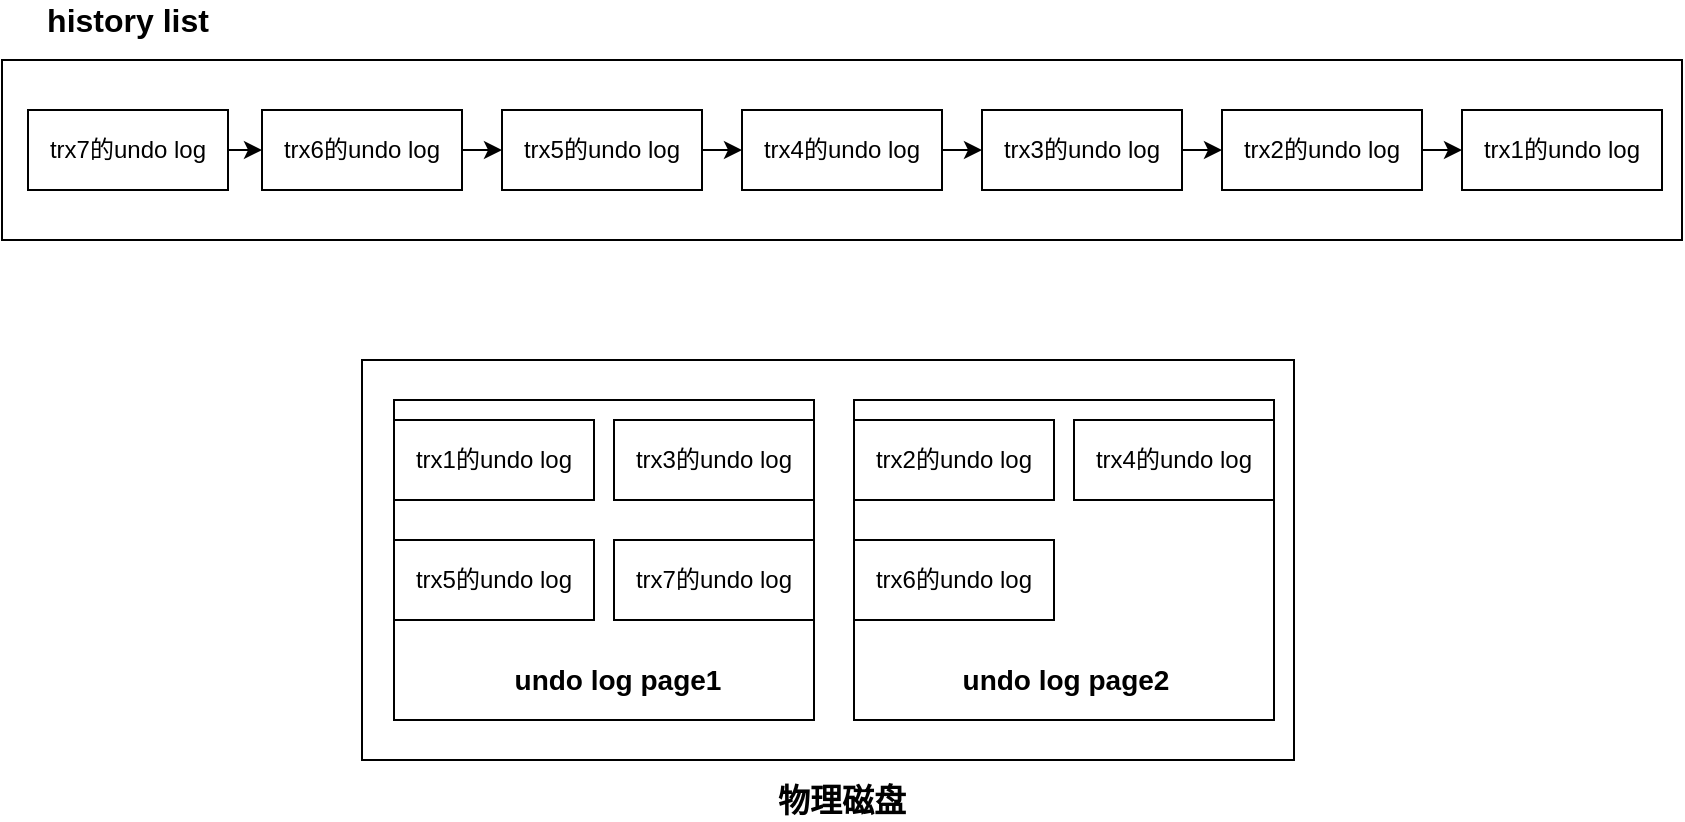 <mxfile version="15.2.7" type="device"><diagram id="pLQKENKh2TyKrff5LB1v" name="第 1 页"><mxGraphModel dx="1851" dy="592" grid="1" gridSize="10" guides="1" tooltips="1" connect="1" arrows="1" fold="1" page="1" pageScale="1" pageWidth="827" pageHeight="1169" math="0" shadow="0"><root><mxCell id="0"/><mxCell id="1" parent="0"/><mxCell id="KuV68kKd_mlsEfI4k_NY-1" value="" style="rounded=0;whiteSpace=wrap;html=1;" vertex="1" parent="1"><mxGeometry x="174" y="230" width="466" height="200" as="geometry"/></mxCell><mxCell id="KuV68kKd_mlsEfI4k_NY-2" value="&lt;b&gt;&lt;font style=&quot;font-size: 16px&quot;&gt;物理磁盘&lt;/font&gt;&lt;/b&gt;" style="text;html=1;strokeColor=none;fillColor=none;align=center;verticalAlign=middle;whiteSpace=wrap;rounded=0;" vertex="1" parent="1"><mxGeometry x="371" y="440" width="86" height="20" as="geometry"/></mxCell><mxCell id="KuV68kKd_mlsEfI4k_NY-3" value="" style="rounded=0;whiteSpace=wrap;html=1;" vertex="1" parent="1"><mxGeometry x="190" y="250" width="210" height="160" as="geometry"/></mxCell><mxCell id="KuV68kKd_mlsEfI4k_NY-4" value="" style="rounded=0;whiteSpace=wrap;html=1;" vertex="1" parent="1"><mxGeometry x="420" y="250" width="210" height="160" as="geometry"/></mxCell><mxCell id="KuV68kKd_mlsEfI4k_NY-5" value="trx1的undo log" style="rounded=0;whiteSpace=wrap;html=1;" vertex="1" parent="1"><mxGeometry x="190" y="260" width="100" height="40" as="geometry"/></mxCell><mxCell id="KuV68kKd_mlsEfI4k_NY-6" value="trx3的undo log" style="rounded=0;whiteSpace=wrap;html=1;" vertex="1" parent="1"><mxGeometry x="300" y="260" width="100" height="40" as="geometry"/></mxCell><mxCell id="KuV68kKd_mlsEfI4k_NY-7" value="trx5的undo log" style="rounded=0;whiteSpace=wrap;html=1;" vertex="1" parent="1"><mxGeometry x="190" y="320" width="100" height="40" as="geometry"/></mxCell><mxCell id="KuV68kKd_mlsEfI4k_NY-8" value="trx7的undo log" style="rounded=0;whiteSpace=wrap;html=1;" vertex="1" parent="1"><mxGeometry x="300" y="320" width="100" height="40" as="geometry"/></mxCell><mxCell id="KuV68kKd_mlsEfI4k_NY-9" value="&lt;b&gt;&lt;font style=&quot;font-size: 14px&quot;&gt;undo log page1&lt;/font&gt;&lt;/b&gt;" style="text;html=1;strokeColor=none;fillColor=none;align=center;verticalAlign=middle;whiteSpace=wrap;rounded=0;" vertex="1" parent="1"><mxGeometry x="233" y="380" width="138" height="20" as="geometry"/></mxCell><mxCell id="KuV68kKd_mlsEfI4k_NY-10" value="&lt;b&gt;&lt;font style=&quot;font-size: 14px&quot;&gt;undo log page2&lt;/font&gt;&lt;/b&gt;" style="text;html=1;strokeColor=none;fillColor=none;align=center;verticalAlign=middle;whiteSpace=wrap;rounded=0;" vertex="1" parent="1"><mxGeometry x="457" y="380" width="138" height="20" as="geometry"/></mxCell><mxCell id="KuV68kKd_mlsEfI4k_NY-11" value="trx2的undo log" style="rounded=0;whiteSpace=wrap;html=1;" vertex="1" parent="1"><mxGeometry x="420" y="260" width="100" height="40" as="geometry"/></mxCell><mxCell id="KuV68kKd_mlsEfI4k_NY-12" value="trx4的undo log" style="rounded=0;whiteSpace=wrap;html=1;" vertex="1" parent="1"><mxGeometry x="530" y="260" width="100" height="40" as="geometry"/></mxCell><mxCell id="KuV68kKd_mlsEfI4k_NY-13" value="trx6的undo log" style="rounded=0;whiteSpace=wrap;html=1;" vertex="1" parent="1"><mxGeometry x="420" y="320" width="100" height="40" as="geometry"/></mxCell><mxCell id="KuV68kKd_mlsEfI4k_NY-14" value="" style="rounded=0;whiteSpace=wrap;html=1;" vertex="1" parent="1"><mxGeometry x="-6" y="80" width="840" height="90" as="geometry"/></mxCell><mxCell id="KuV68kKd_mlsEfI4k_NY-15" value="&lt;b&gt;&lt;font style=&quot;font-size: 16px&quot;&gt;history list&lt;/font&gt;&lt;/b&gt;" style="text;html=1;strokeColor=none;fillColor=none;align=center;verticalAlign=middle;whiteSpace=wrap;rounded=0;" vertex="1" parent="1"><mxGeometry x="14" y="50" width="86" height="20" as="geometry"/></mxCell><mxCell id="KuV68kKd_mlsEfI4k_NY-23" style="edgeStyle=orthogonalEdgeStyle;rounded=0;orthogonalLoop=1;jettySize=auto;html=1;exitX=1;exitY=0.5;exitDx=0;exitDy=0;entryX=0;entryY=0.5;entryDx=0;entryDy=0;" edge="1" parent="1" source="KuV68kKd_mlsEfI4k_NY-16" target="KuV68kKd_mlsEfI4k_NY-17"><mxGeometry relative="1" as="geometry"/></mxCell><mxCell id="KuV68kKd_mlsEfI4k_NY-16" value="trx7的undo log" style="rounded=0;whiteSpace=wrap;html=1;" vertex="1" parent="1"><mxGeometry x="7" y="105" width="100" height="40" as="geometry"/></mxCell><mxCell id="KuV68kKd_mlsEfI4k_NY-24" style="edgeStyle=orthogonalEdgeStyle;rounded=0;orthogonalLoop=1;jettySize=auto;html=1;exitX=1;exitY=0.5;exitDx=0;exitDy=0;entryX=0;entryY=0.5;entryDx=0;entryDy=0;" edge="1" parent="1" source="KuV68kKd_mlsEfI4k_NY-17" target="KuV68kKd_mlsEfI4k_NY-18"><mxGeometry relative="1" as="geometry"/></mxCell><mxCell id="KuV68kKd_mlsEfI4k_NY-17" value="trx6的undo log" style="rounded=0;whiteSpace=wrap;html=1;" vertex="1" parent="1"><mxGeometry x="124" y="105" width="100" height="40" as="geometry"/></mxCell><mxCell id="KuV68kKd_mlsEfI4k_NY-25" style="edgeStyle=orthogonalEdgeStyle;rounded=0;orthogonalLoop=1;jettySize=auto;html=1;exitX=1;exitY=0.5;exitDx=0;exitDy=0;entryX=0;entryY=0.5;entryDx=0;entryDy=0;" edge="1" parent="1" source="KuV68kKd_mlsEfI4k_NY-18" target="KuV68kKd_mlsEfI4k_NY-19"><mxGeometry relative="1" as="geometry"/></mxCell><mxCell id="KuV68kKd_mlsEfI4k_NY-18" value="trx5的undo log" style="rounded=0;whiteSpace=wrap;html=1;" vertex="1" parent="1"><mxGeometry x="244" y="105" width="100" height="40" as="geometry"/></mxCell><mxCell id="KuV68kKd_mlsEfI4k_NY-26" style="edgeStyle=orthogonalEdgeStyle;rounded=0;orthogonalLoop=1;jettySize=auto;html=1;exitX=1;exitY=0.5;exitDx=0;exitDy=0;entryX=0;entryY=0.5;entryDx=0;entryDy=0;" edge="1" parent="1" source="KuV68kKd_mlsEfI4k_NY-19" target="KuV68kKd_mlsEfI4k_NY-20"><mxGeometry relative="1" as="geometry"/></mxCell><mxCell id="KuV68kKd_mlsEfI4k_NY-19" value="trx4的undo log" style="rounded=0;whiteSpace=wrap;html=1;" vertex="1" parent="1"><mxGeometry x="364" y="105" width="100" height="40" as="geometry"/></mxCell><mxCell id="KuV68kKd_mlsEfI4k_NY-27" style="edgeStyle=orthogonalEdgeStyle;rounded=0;orthogonalLoop=1;jettySize=auto;html=1;exitX=1;exitY=0.5;exitDx=0;exitDy=0;entryX=0;entryY=0.5;entryDx=0;entryDy=0;" edge="1" parent="1" source="KuV68kKd_mlsEfI4k_NY-20" target="KuV68kKd_mlsEfI4k_NY-21"><mxGeometry relative="1" as="geometry"/></mxCell><mxCell id="KuV68kKd_mlsEfI4k_NY-20" value="trx3的undo log" style="rounded=0;whiteSpace=wrap;html=1;" vertex="1" parent="1"><mxGeometry x="484" y="105" width="100" height="40" as="geometry"/></mxCell><mxCell id="KuV68kKd_mlsEfI4k_NY-28" style="edgeStyle=orthogonalEdgeStyle;rounded=0;orthogonalLoop=1;jettySize=auto;html=1;exitX=1;exitY=0.5;exitDx=0;exitDy=0;entryX=0;entryY=0.5;entryDx=0;entryDy=0;" edge="1" parent="1" source="KuV68kKd_mlsEfI4k_NY-21" target="KuV68kKd_mlsEfI4k_NY-22"><mxGeometry relative="1" as="geometry"/></mxCell><mxCell id="KuV68kKd_mlsEfI4k_NY-21" value="trx2的undo log" style="rounded=0;whiteSpace=wrap;html=1;" vertex="1" parent="1"><mxGeometry x="604" y="105" width="100" height="40" as="geometry"/></mxCell><mxCell id="KuV68kKd_mlsEfI4k_NY-22" value="trx1的undo log" style="rounded=0;whiteSpace=wrap;html=1;" vertex="1" parent="1"><mxGeometry x="724" y="105" width="100" height="40" as="geometry"/></mxCell></root></mxGraphModel></diagram></mxfile>